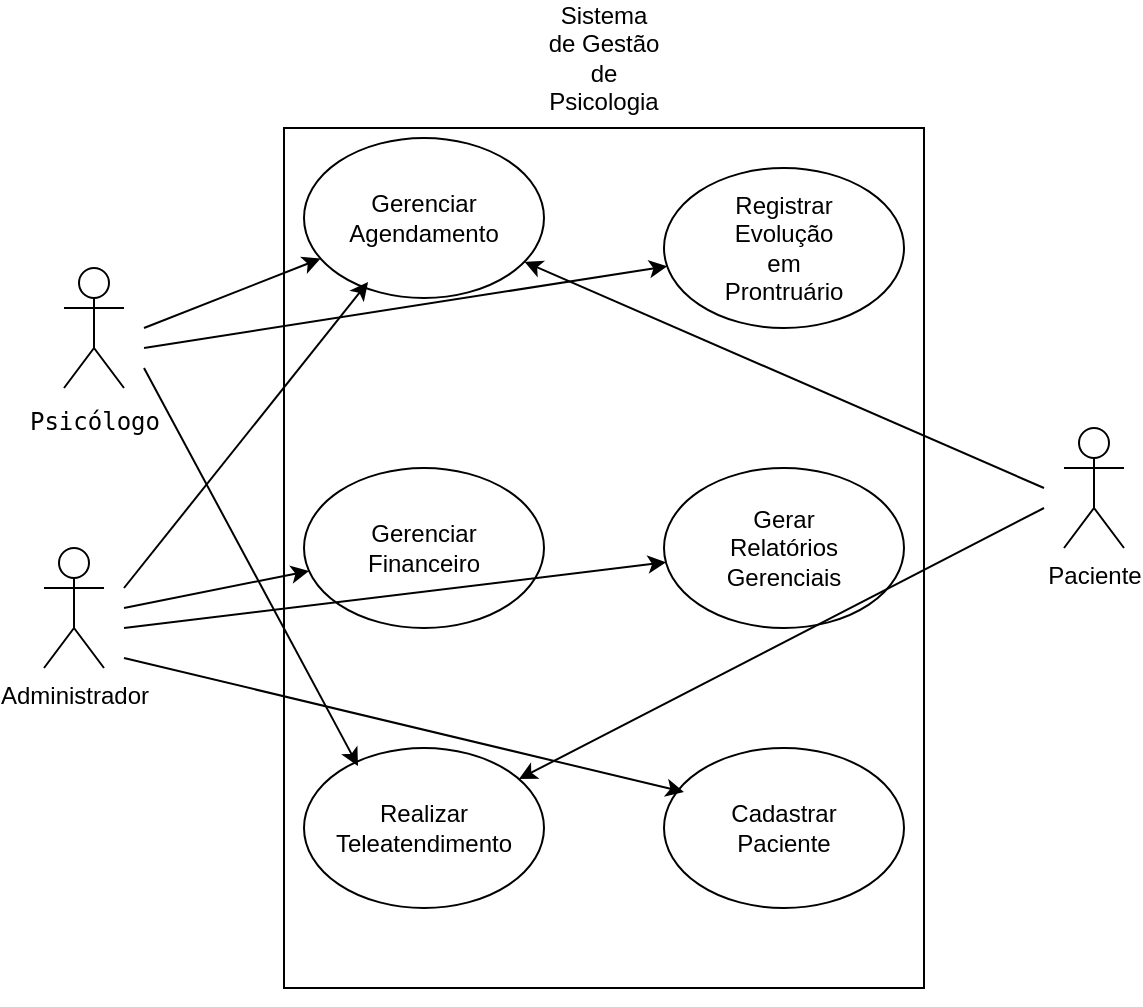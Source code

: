 <mxfile version="28.2.8">
  <diagram name="Página-1" id="MGzzpJRqWwAbnNPj8YED">
    <mxGraphModel dx="1106" dy="605" grid="1" gridSize="10" guides="1" tooltips="1" connect="1" arrows="1" fold="1" page="1" pageScale="1" pageWidth="827" pageHeight="1169" math="0" shadow="0">
      <root>
        <mxCell id="0" />
        <mxCell id="1" parent="0" />
        <mxCell id="I0EgzFXEjGVGMzslpNPi-1" value="&lt;code&gt;Psicólogo&lt;/code&gt;&lt;span class=&quot;citation-198 citation-end-198&quot;&gt; &lt;sup data-turn-source-index=&quot;1&quot; class=&quot;superscript&quot;&gt;&lt;/sup&gt;&lt;/span&gt;" style="shape=umlActor;verticalLabelPosition=bottom;verticalAlign=top;html=1;outlineConnect=0;" vertex="1" parent="1">
          <mxGeometry x="130" y="180" width="30" height="60" as="geometry" />
        </mxCell>
        <mxCell id="I0EgzFXEjGVGMzslpNPi-2" value="Administrador&lt;div&gt;&lt;br&gt;&lt;/div&gt;" style="shape=umlActor;verticalLabelPosition=bottom;verticalAlign=top;html=1;outlineConnect=0;" vertex="1" parent="1">
          <mxGeometry x="120" y="320" width="30" height="60" as="geometry" />
        </mxCell>
        <mxCell id="I0EgzFXEjGVGMzslpNPi-3" value="Paciente&lt;div&gt;&lt;br&gt;&lt;/div&gt;" style="shape=umlActor;verticalLabelPosition=bottom;verticalAlign=top;html=1;outlineConnect=0;" vertex="1" parent="1">
          <mxGeometry x="630" y="260" width="30" height="60" as="geometry" />
        </mxCell>
        <mxCell id="I0EgzFXEjGVGMzslpNPi-15" value="Sistema de Gestão de Psicologia" style="text;html=1;whiteSpace=wrap;strokeColor=none;fillColor=none;align=center;verticalAlign=middle;rounded=0;" vertex="1" parent="1">
          <mxGeometry x="370" y="60" width="60" height="30" as="geometry" />
        </mxCell>
        <mxCell id="I0EgzFXEjGVGMzslpNPi-18" value="" style="rounded=0;whiteSpace=wrap;html=1;" vertex="1" parent="1">
          <mxGeometry x="240" y="110" width="320" height="430" as="geometry" />
        </mxCell>
        <mxCell id="I0EgzFXEjGVGMzslpNPi-19" value="" style="ellipse;whiteSpace=wrap;html=1;" vertex="1" parent="1">
          <mxGeometry x="250" y="115" width="120" height="80" as="geometry" />
        </mxCell>
        <mxCell id="I0EgzFXEjGVGMzslpNPi-20" value="" style="ellipse;whiteSpace=wrap;html=1;" vertex="1" parent="1">
          <mxGeometry x="430" y="130" width="120" height="80" as="geometry" />
        </mxCell>
        <mxCell id="I0EgzFXEjGVGMzslpNPi-21" value="" style="ellipse;whiteSpace=wrap;html=1;" vertex="1" parent="1">
          <mxGeometry x="250" y="280" width="120" height="80" as="geometry" />
        </mxCell>
        <mxCell id="I0EgzFXEjGVGMzslpNPi-22" value="" style="ellipse;whiteSpace=wrap;html=1;" vertex="1" parent="1">
          <mxGeometry x="430" y="280" width="120" height="80" as="geometry" />
        </mxCell>
        <mxCell id="I0EgzFXEjGVGMzslpNPi-23" value="" style="ellipse;whiteSpace=wrap;html=1;" vertex="1" parent="1">
          <mxGeometry x="250" y="420" width="120" height="80" as="geometry" />
        </mxCell>
        <mxCell id="I0EgzFXEjGVGMzslpNPi-24" value="" style="ellipse;whiteSpace=wrap;html=1;" vertex="1" parent="1">
          <mxGeometry x="430" y="420" width="120" height="80" as="geometry" />
        </mxCell>
        <mxCell id="I0EgzFXEjGVGMzslpNPi-25" style="edgeStyle=orthogonalEdgeStyle;rounded=0;orthogonalLoop=1;jettySize=auto;html=1;exitX=0.5;exitY=1;exitDx=0;exitDy=0;" edge="1" parent="1" source="I0EgzFXEjGVGMzslpNPi-18" target="I0EgzFXEjGVGMzslpNPi-18">
          <mxGeometry relative="1" as="geometry" />
        </mxCell>
        <mxCell id="I0EgzFXEjGVGMzslpNPi-27" value="Gerenciar&lt;div&gt;Agendamento&lt;/div&gt;" style="text;html=1;whiteSpace=wrap;strokeColor=none;fillColor=none;align=center;verticalAlign=middle;rounded=0;" vertex="1" parent="1">
          <mxGeometry x="280" y="140" width="60" height="30" as="geometry" />
        </mxCell>
        <mxCell id="I0EgzFXEjGVGMzslpNPi-28" value="Registrar&lt;div&gt;Evolução em Prontruário&lt;/div&gt;" style="text;html=1;whiteSpace=wrap;strokeColor=none;fillColor=none;align=center;verticalAlign=middle;rounded=0;" vertex="1" parent="1">
          <mxGeometry x="460" y="155" width="60" height="30" as="geometry" />
        </mxCell>
        <mxCell id="I0EgzFXEjGVGMzslpNPi-29" value="Gerenciar&lt;div&gt;Financeiro&lt;/div&gt;" style="text;html=1;whiteSpace=wrap;strokeColor=none;fillColor=none;align=center;verticalAlign=middle;rounded=0;" vertex="1" parent="1">
          <mxGeometry x="280" y="305" width="60" height="30" as="geometry" />
        </mxCell>
        <mxCell id="I0EgzFXEjGVGMzslpNPi-30" value="Gerar Relatórios&lt;div&gt;Gerenciais&lt;/div&gt;" style="text;html=1;whiteSpace=wrap;strokeColor=none;fillColor=none;align=center;verticalAlign=middle;rounded=0;" vertex="1" parent="1">
          <mxGeometry x="460" y="305" width="60" height="30" as="geometry" />
        </mxCell>
        <mxCell id="I0EgzFXEjGVGMzslpNPi-31" value="Realizar&lt;div&gt;Teleatendimento&lt;/div&gt;" style="text;html=1;whiteSpace=wrap;strokeColor=none;fillColor=none;align=center;verticalAlign=middle;rounded=0;" vertex="1" parent="1">
          <mxGeometry x="280" y="445" width="60" height="30" as="geometry" />
        </mxCell>
        <mxCell id="I0EgzFXEjGVGMzslpNPi-32" value="Cadastrar&lt;div&gt;Paciente&lt;/div&gt;" style="text;html=1;whiteSpace=wrap;strokeColor=none;fillColor=none;align=center;verticalAlign=middle;rounded=0;" vertex="1" parent="1">
          <mxGeometry x="460" y="445" width="60" height="30" as="geometry" />
        </mxCell>
        <mxCell id="I0EgzFXEjGVGMzslpNPi-36" value="" style="endArrow=classic;html=1;rounded=0;" edge="1" parent="1" target="I0EgzFXEjGVGMzslpNPi-19">
          <mxGeometry width="50" height="50" relative="1" as="geometry">
            <mxPoint x="170" y="210" as="sourcePoint" />
            <mxPoint x="210" y="165" as="targetPoint" />
          </mxGeometry>
        </mxCell>
        <mxCell id="I0EgzFXEjGVGMzslpNPi-37" value="" style="endArrow=classic;html=1;rounded=0;" edge="1" parent="1" target="I0EgzFXEjGVGMzslpNPi-20">
          <mxGeometry width="50" height="50" relative="1" as="geometry">
            <mxPoint x="170" y="220" as="sourcePoint" />
            <mxPoint x="220" y="185" as="targetPoint" />
          </mxGeometry>
        </mxCell>
        <mxCell id="I0EgzFXEjGVGMzslpNPi-38" value="" style="endArrow=classic;html=1;rounded=0;entryX=0.225;entryY=0.113;entryDx=0;entryDy=0;entryPerimeter=0;" edge="1" parent="1" target="I0EgzFXEjGVGMzslpNPi-23">
          <mxGeometry width="50" height="50" relative="1" as="geometry">
            <mxPoint x="170" y="230" as="sourcePoint" />
            <mxPoint x="230" y="230" as="targetPoint" />
          </mxGeometry>
        </mxCell>
        <mxCell id="I0EgzFXEjGVGMzslpNPi-41" value="" style="endArrow=classic;html=1;rounded=0;" edge="1" parent="1" target="I0EgzFXEjGVGMzslpNPi-19">
          <mxGeometry width="50" height="50" relative="1" as="geometry">
            <mxPoint x="620" y="290" as="sourcePoint" />
            <mxPoint x="630" y="255" as="targetPoint" />
          </mxGeometry>
        </mxCell>
        <mxCell id="I0EgzFXEjGVGMzslpNPi-42" value="" style="endArrow=classic;html=1;rounded=0;" edge="1" parent="1" target="I0EgzFXEjGVGMzslpNPi-23">
          <mxGeometry width="50" height="50" relative="1" as="geometry">
            <mxPoint x="620" y="300" as="sourcePoint" />
            <mxPoint x="620" y="335" as="targetPoint" />
          </mxGeometry>
        </mxCell>
        <mxCell id="I0EgzFXEjGVGMzslpNPi-43" value="" style="endArrow=classic;html=1;rounded=0;entryX=0.267;entryY=0.9;entryDx=0;entryDy=0;entryPerimeter=0;" edge="1" parent="1" target="I0EgzFXEjGVGMzslpNPi-19">
          <mxGeometry width="50" height="50" relative="1" as="geometry">
            <mxPoint x="160" y="340" as="sourcePoint" />
            <mxPoint x="200" y="305" as="targetPoint" />
          </mxGeometry>
        </mxCell>
        <mxCell id="I0EgzFXEjGVGMzslpNPi-44" value="" style="endArrow=classic;html=1;rounded=0;" edge="1" parent="1" target="I0EgzFXEjGVGMzslpNPi-21">
          <mxGeometry width="50" height="50" relative="1" as="geometry">
            <mxPoint x="160" y="350" as="sourcePoint" />
            <mxPoint x="210" y="310" as="targetPoint" />
          </mxGeometry>
        </mxCell>
        <mxCell id="I0EgzFXEjGVGMzslpNPi-46" value="" style="endArrow=classic;html=1;rounded=0;" edge="1" parent="1" target="I0EgzFXEjGVGMzslpNPi-22">
          <mxGeometry width="50" height="50" relative="1" as="geometry">
            <mxPoint x="160" y="360" as="sourcePoint" />
            <mxPoint x="200" y="325" as="targetPoint" />
          </mxGeometry>
        </mxCell>
        <mxCell id="I0EgzFXEjGVGMzslpNPi-47" value="" style="endArrow=classic;html=1;rounded=0;entryX=0.083;entryY=0.275;entryDx=0;entryDy=0;entryPerimeter=0;" edge="1" parent="1" target="I0EgzFXEjGVGMzslpNPi-24">
          <mxGeometry width="50" height="50" relative="1" as="geometry">
            <mxPoint x="160" y="375" as="sourcePoint" />
            <mxPoint x="210" y="325" as="targetPoint" />
          </mxGeometry>
        </mxCell>
      </root>
    </mxGraphModel>
  </diagram>
</mxfile>
